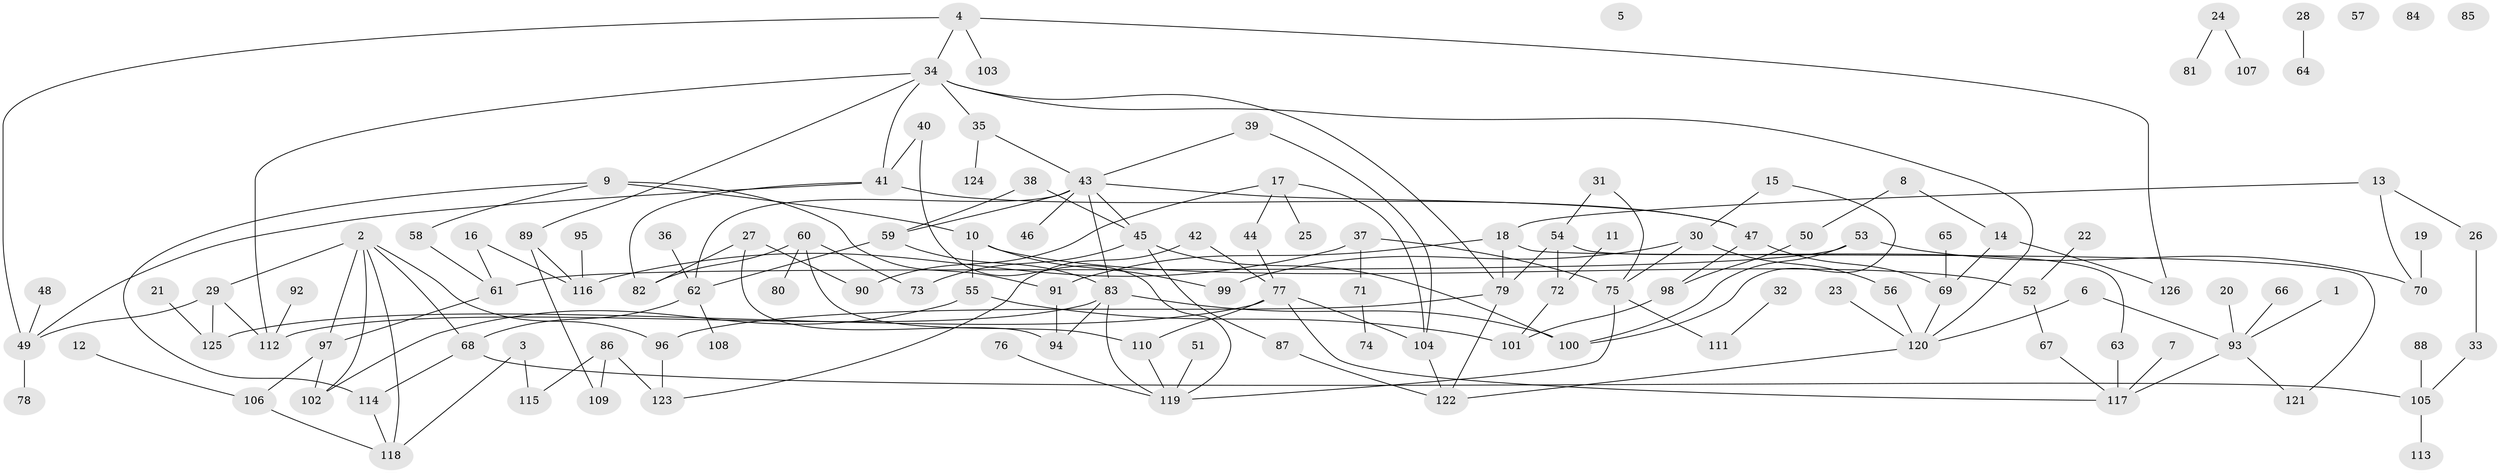 // coarse degree distribution, {1: 0.27380952380952384, 8: 0.047619047619047616, 2: 0.16666666666666666, 4: 0.13095238095238096, 0: 0.05952380952380952, 6: 0.05952380952380952, 5: 0.05952380952380952, 3: 0.16666666666666666, 7: 0.011904761904761904, 10: 0.011904761904761904, 9: 0.011904761904761904}
// Generated by graph-tools (version 1.1) at 2025/23/03/03/25 07:23:24]
// undirected, 126 vertices, 168 edges
graph export_dot {
graph [start="1"]
  node [color=gray90,style=filled];
  1;
  2;
  3;
  4;
  5;
  6;
  7;
  8;
  9;
  10;
  11;
  12;
  13;
  14;
  15;
  16;
  17;
  18;
  19;
  20;
  21;
  22;
  23;
  24;
  25;
  26;
  27;
  28;
  29;
  30;
  31;
  32;
  33;
  34;
  35;
  36;
  37;
  38;
  39;
  40;
  41;
  42;
  43;
  44;
  45;
  46;
  47;
  48;
  49;
  50;
  51;
  52;
  53;
  54;
  55;
  56;
  57;
  58;
  59;
  60;
  61;
  62;
  63;
  64;
  65;
  66;
  67;
  68;
  69;
  70;
  71;
  72;
  73;
  74;
  75;
  76;
  77;
  78;
  79;
  80;
  81;
  82;
  83;
  84;
  85;
  86;
  87;
  88;
  89;
  90;
  91;
  92;
  93;
  94;
  95;
  96;
  97;
  98;
  99;
  100;
  101;
  102;
  103;
  104;
  105;
  106;
  107;
  108;
  109;
  110;
  111;
  112;
  113;
  114;
  115;
  116;
  117;
  118;
  119;
  120;
  121;
  122;
  123;
  124;
  125;
  126;
  1 -- 93;
  2 -- 29;
  2 -- 68;
  2 -- 96;
  2 -- 97;
  2 -- 102;
  2 -- 118;
  3 -- 115;
  3 -- 118;
  4 -- 34;
  4 -- 49;
  4 -- 103;
  4 -- 126;
  6 -- 93;
  6 -- 120;
  7 -- 117;
  8 -- 14;
  8 -- 50;
  9 -- 10;
  9 -- 58;
  9 -- 91;
  9 -- 114;
  10 -- 52;
  10 -- 55;
  10 -- 99;
  11 -- 72;
  12 -- 106;
  13 -- 18;
  13 -- 26;
  13 -- 70;
  14 -- 69;
  14 -- 126;
  15 -- 30;
  15 -- 100;
  16 -- 61;
  16 -- 116;
  17 -- 25;
  17 -- 44;
  17 -- 90;
  17 -- 104;
  18 -- 79;
  18 -- 91;
  18 -- 121;
  19 -- 70;
  20 -- 93;
  21 -- 125;
  22 -- 52;
  23 -- 120;
  24 -- 81;
  24 -- 107;
  26 -- 33;
  27 -- 82;
  27 -- 90;
  27 -- 94;
  28 -- 64;
  29 -- 49;
  29 -- 112;
  29 -- 125;
  30 -- 56;
  30 -- 75;
  30 -- 99;
  31 -- 54;
  31 -- 75;
  32 -- 111;
  33 -- 105;
  34 -- 35;
  34 -- 41;
  34 -- 79;
  34 -- 89;
  34 -- 112;
  34 -- 120;
  35 -- 43;
  35 -- 124;
  36 -- 62;
  37 -- 71;
  37 -- 75;
  37 -- 116;
  38 -- 45;
  38 -- 59;
  39 -- 43;
  39 -- 104;
  40 -- 41;
  40 -- 119;
  41 -- 47;
  41 -- 49;
  41 -- 82;
  42 -- 77;
  42 -- 123;
  43 -- 45;
  43 -- 46;
  43 -- 47;
  43 -- 59;
  43 -- 62;
  43 -- 83;
  44 -- 77;
  45 -- 73;
  45 -- 87;
  45 -- 100;
  47 -- 69;
  47 -- 98;
  48 -- 49;
  49 -- 78;
  50 -- 98;
  51 -- 119;
  52 -- 67;
  53 -- 61;
  53 -- 70;
  53 -- 100;
  54 -- 63;
  54 -- 72;
  54 -- 79;
  55 -- 101;
  55 -- 102;
  56 -- 120;
  58 -- 61;
  59 -- 62;
  59 -- 83;
  60 -- 73;
  60 -- 80;
  60 -- 82;
  60 -- 110;
  61 -- 97;
  62 -- 68;
  62 -- 108;
  63 -- 117;
  65 -- 69;
  66 -- 93;
  67 -- 117;
  68 -- 105;
  68 -- 114;
  69 -- 120;
  71 -- 74;
  72 -- 101;
  75 -- 111;
  75 -- 119;
  76 -- 119;
  77 -- 104;
  77 -- 110;
  77 -- 117;
  77 -- 125;
  79 -- 96;
  79 -- 122;
  83 -- 94;
  83 -- 100;
  83 -- 112;
  83 -- 119;
  86 -- 109;
  86 -- 115;
  86 -- 123;
  87 -- 122;
  88 -- 105;
  89 -- 109;
  89 -- 116;
  91 -- 94;
  92 -- 112;
  93 -- 117;
  93 -- 121;
  95 -- 116;
  96 -- 123;
  97 -- 102;
  97 -- 106;
  98 -- 101;
  104 -- 122;
  105 -- 113;
  106 -- 118;
  110 -- 119;
  114 -- 118;
  120 -- 122;
}

